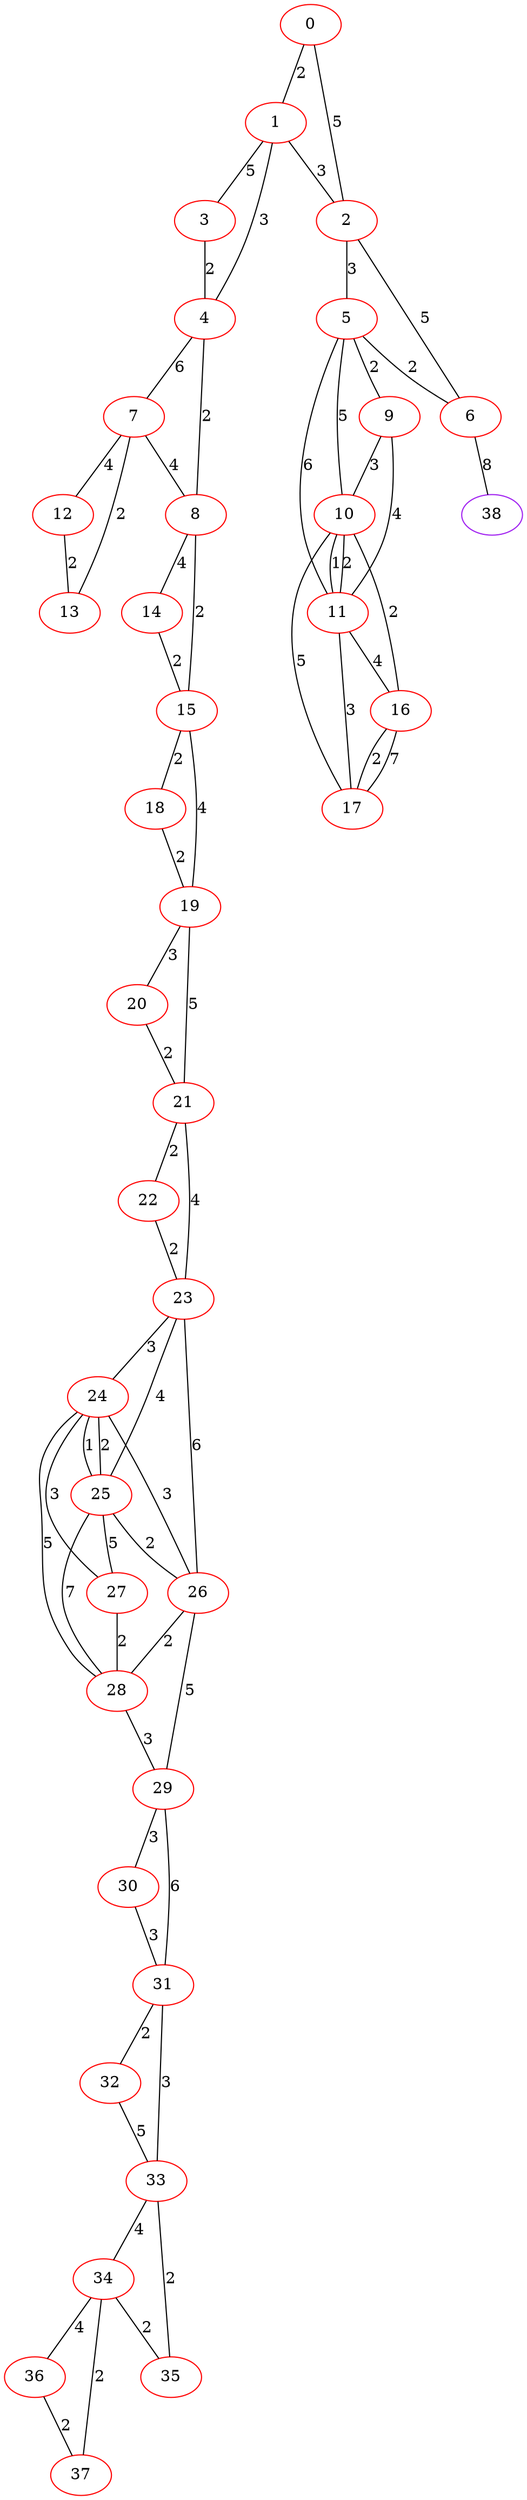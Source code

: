 graph "" {
0 [color=red, weight=1];
1 [color=red, weight=1];
2 [color=red, weight=1];
3 [color=red, weight=1];
4 [color=red, weight=1];
5 [color=red, weight=1];
6 [color=red, weight=1];
7 [color=red, weight=1];
8 [color=red, weight=1];
9 [color=red, weight=1];
10 [color=red, weight=1];
11 [color=red, weight=1];
12 [color=red, weight=1];
13 [color=red, weight=1];
14 [color=red, weight=1];
15 [color=red, weight=1];
16 [color=red, weight=1];
17 [color=red, weight=1];
18 [color=red, weight=1];
19 [color=red, weight=1];
20 [color=red, weight=1];
21 [color=red, weight=1];
22 [color=red, weight=1];
23 [color=red, weight=1];
24 [color=red, weight=1];
25 [color=red, weight=1];
26 [color=red, weight=1];
27 [color=red, weight=1];
28 [color=red, weight=1];
29 [color=red, weight=1];
30 [color=red, weight=1];
31 [color=red, weight=1];
32 [color=red, weight=1];
33 [color=red, weight=1];
34 [color=red, weight=1];
35 [color=red, weight=1];
36 [color=red, weight=1];
37 [color=red, weight=1];
38 [color=purple, weight=4];
0 -- 1  [key=0, label=2];
0 -- 2  [key=0, label=5];
1 -- 2  [key=0, label=3];
1 -- 3  [key=0, label=5];
1 -- 4  [key=0, label=3];
2 -- 5  [key=0, label=3];
2 -- 6  [key=0, label=5];
3 -- 4  [key=0, label=2];
4 -- 8  [key=0, label=2];
4 -- 7  [key=0, label=6];
5 -- 9  [key=0, label=2];
5 -- 10  [key=0, label=5];
5 -- 11  [key=0, label=6];
5 -- 6  [key=0, label=2];
6 -- 38  [key=0, label=8];
7 -- 8  [key=0, label=4];
7 -- 12  [key=0, label=4];
7 -- 13  [key=0, label=2];
8 -- 15  [key=0, label=2];
8 -- 14  [key=0, label=4];
9 -- 10  [key=0, label=3];
9 -- 11  [key=0, label=4];
10 -- 16  [key=0, label=2];
10 -- 11  [key=0, label=1];
10 -- 11  [key=1, label=2];
10 -- 17  [key=0, label=5];
11 -- 16  [key=0, label=4];
11 -- 17  [key=0, label=3];
12 -- 13  [key=0, label=2];
14 -- 15  [key=0, label=2];
15 -- 18  [key=0, label=2];
15 -- 19  [key=0, label=4];
16 -- 17  [key=0, label=2];
16 -- 17  [key=1, label=7];
18 -- 19  [key=0, label=2];
19 -- 20  [key=0, label=3];
19 -- 21  [key=0, label=5];
20 -- 21  [key=0, label=2];
21 -- 22  [key=0, label=2];
21 -- 23  [key=0, label=4];
22 -- 23  [key=0, label=2];
23 -- 24  [key=0, label=3];
23 -- 25  [key=0, label=4];
23 -- 26  [key=0, label=6];
24 -- 25  [key=0, label=1];
24 -- 25  [key=1, label=2];
24 -- 26  [key=0, label=3];
24 -- 27  [key=0, label=3];
24 -- 28  [key=0, label=5];
25 -- 26  [key=0, label=2];
25 -- 27  [key=0, label=5];
25 -- 28  [key=0, label=7];
26 -- 28  [key=0, label=2];
26 -- 29  [key=0, label=5];
27 -- 28  [key=0, label=2];
28 -- 29  [key=0, label=3];
29 -- 30  [key=0, label=3];
29 -- 31  [key=0, label=6];
30 -- 31  [key=0, label=3];
31 -- 32  [key=0, label=2];
31 -- 33  [key=0, label=3];
32 -- 33  [key=0, label=5];
33 -- 34  [key=0, label=4];
33 -- 35  [key=0, label=2];
34 -- 35  [key=0, label=2];
34 -- 36  [key=0, label=4];
34 -- 37  [key=0, label=2];
36 -- 37  [key=0, label=2];
}
